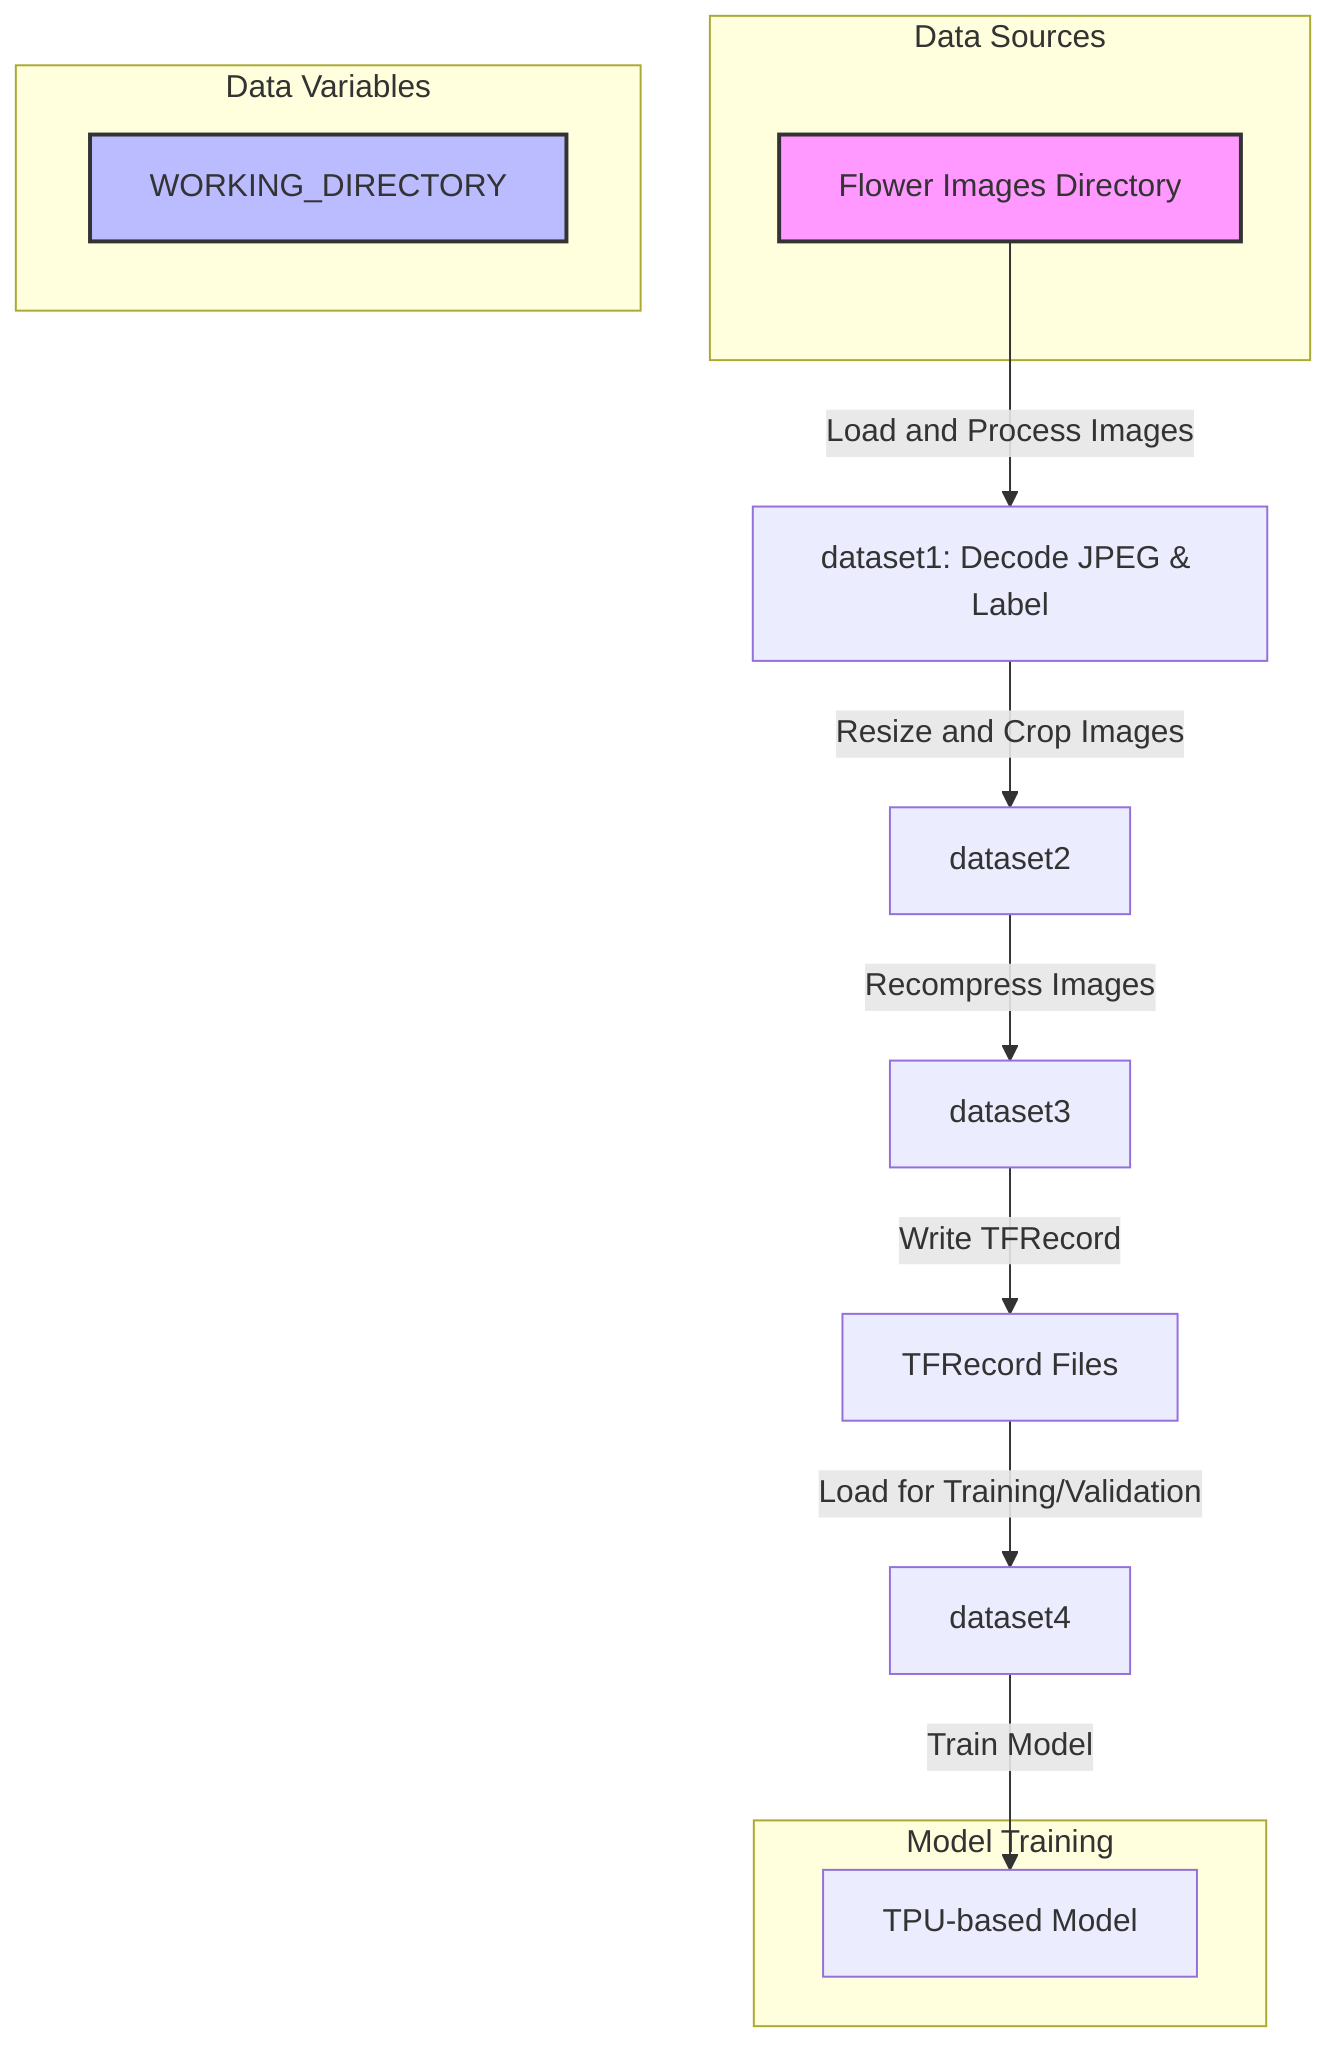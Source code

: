 flowchart TD
    %% Data Sources
    subgraph DataSources[Data Sources]
        DS["Flower Images Directory"]
    end

    %% Data Variables
    subgraph DataVariables[Data Variables]
        WORKINGDIR["WORKING_DIRECTORY"]
    end

    %% Data Flow
    DS -->|"Load and Process Images"| dataset1["dataset1: Decode JPEG & Label"]
    dataset1 -->|"Resize and Crop Images"| dataset2["dataset2"]
    dataset2 -->|"Recompress Images"| dataset3["dataset3"]
    dataset3 -->|"Write TFRecord"| TFRecord["TFRecord Files"]
    TFRecord -->|"Load for Training/Validation"| dataset4["dataset4"]

    %% Model
    subgraph Model[Model Training]
        TPUModel["TPU-based Model"]
    end
    dataset4 -->|"Train Model"| TPUModel

    classDef dataSource fill:#f9f,stroke:#333,stroke-width:2px;
    classDef dataVariable fill:#bbf,stroke:#333,stroke-width:2px;
    class DS dataSource;
    class WORKINGDIR dataVariable;